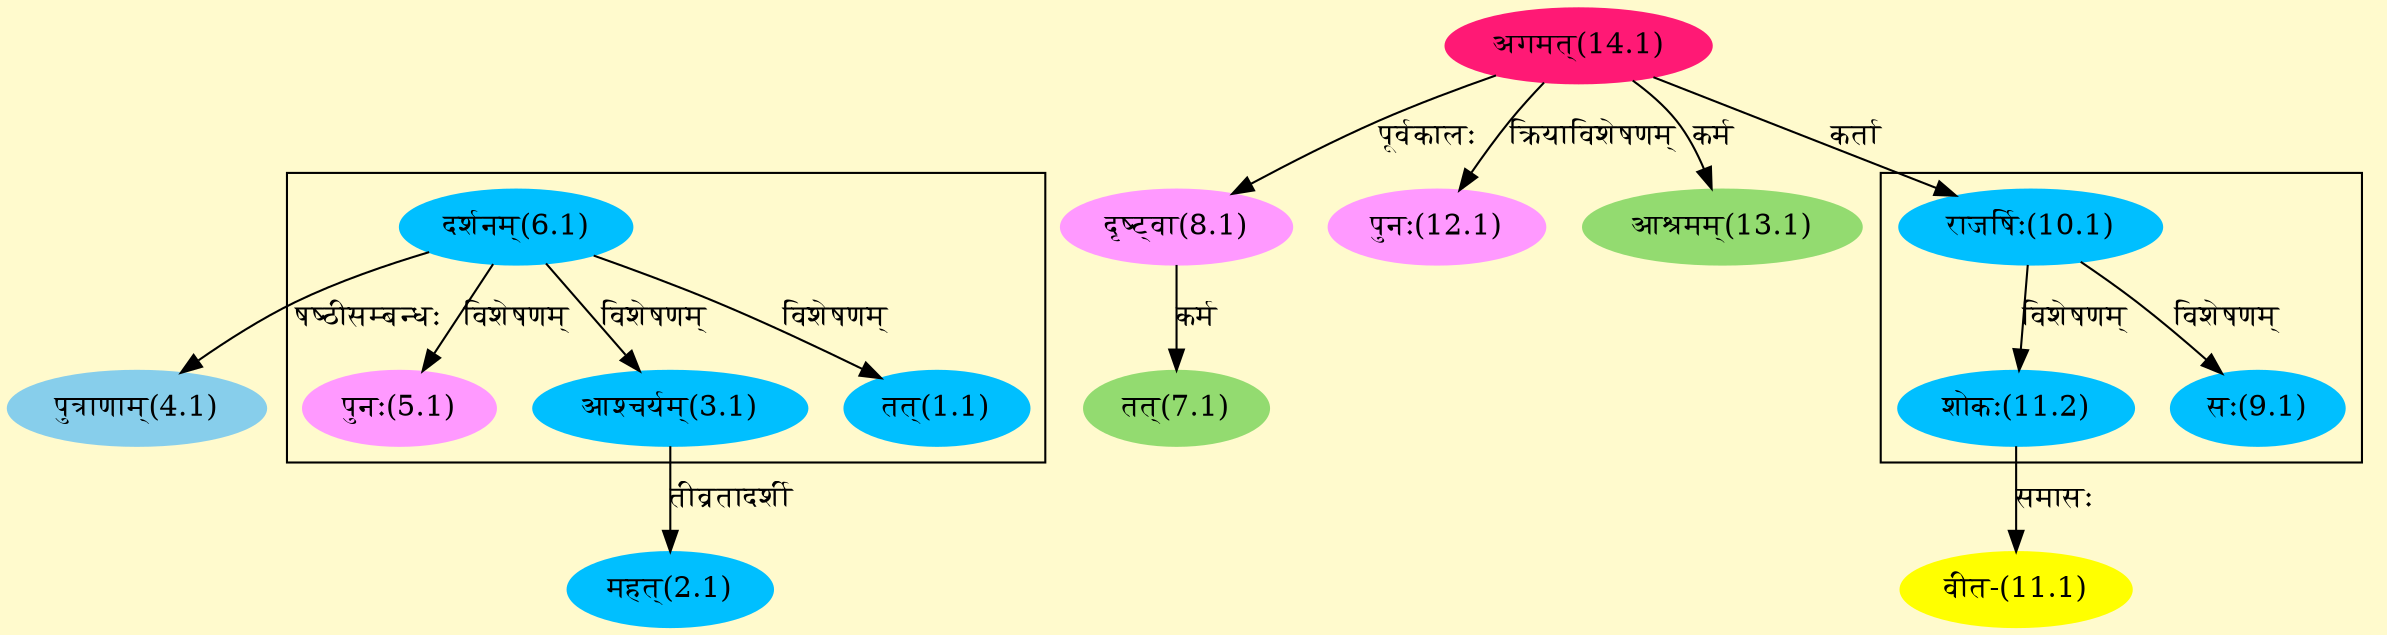digraph G{
rankdir=BT;
 compound=true;
 bgcolor="lemonchiffon1";

subgraph cluster_1{
Node1_1 [style=filled, color="#00BFFF" label = "तत्(1.1)"]
Node6_1 [style=filled, color="#00BFFF" label = "दर्शनम्(6.1)"]
Node3_1 [style=filled, color="#00BFFF" label = "आश्चर्यम्(3.1)"]
Node5_1 [style=filled, color="#FF99FF" label = "पुनः(5.1)"]

}

subgraph cluster_2{
Node9_1 [style=filled, color="#00BFFF" label = "सः(9.1)"]
Node10_1 [style=filled, color="#00BFFF" label = "राजर्षिः(10.1)"]
Node11_2 [style=filled, color="#00BFFF" label = "शोकः(11.2)"]

}
Node2_1 [style=filled, color="#00BFFF" label = "महत्(2.1)"]
Node3_1 [style=filled, color="#00BFFF" label = "आश्चर्यम्(3.1)"]
Node4_1 [style=filled, color="#87CEEB" label = "पुत्राणाम्(4.1)"]
Node6_1 [style=filled, color="#00BFFF" label = "दर्शनम्(6.1)"]
Node [style=filled, color="" label = "()"]
Node7_1 [style=filled, color="#93DB70" label = "तत्(7.1)"]
Node8_1 [style=filled, color="#FF99FF" label = "दृष्ट्वा(8.1)"]
Node14_1 [style=filled, color="#FF1975" label = "अगमत्(14.1)"]
Node10_1 [style=filled, color="#00BFFF" label = "राजर्षिः(10.1)"]
Node11_1 [style=filled, color="#FFFF00" label = "वीत-(11.1)"]
Node11_2 [style=filled, color="#00BFFF" label = "शोकः(11.2)"]
Node12_1 [style=filled, color="#FF99FF" label = "पुनः(12.1)"]
Node13_1 [style=filled, color="#93DB70" label = "आश्रमम्(13.1)"]
/* Start of Relations section */

Node1_1 -> Node6_1 [  label="विशेषणम्"  dir="back" ]
Node2_1 -> Node3_1 [  label="तीव्रतादर्शी"  dir="back" ]
Node3_1 -> Node6_1 [  label="विशेषणम्"  dir="back" ]
Node4_1 -> Node6_1 [  label="षष्ठीसम्बन्धः"  dir="back" ]
Node5_1 -> Node6_1 [  label="विशेषणम्"  dir="back" ]
Node7_1 -> Node8_1 [  label="कर्म"  dir="back" ]
Node8_1 -> Node14_1 [  label="पूर्वकालः"  dir="back" ]
Node9_1 -> Node10_1 [  label="विशेषणम्"  dir="back" ]
Node10_1 -> Node14_1 [  label="कर्ता"  dir="back" ]
Node11_1 -> Node11_2 [  label="समासः"  dir="back" ]
Node11_2 -> Node10_1 [  label="विशेषणम्"  dir="back" ]
Node12_1 -> Node14_1 [  label="क्रियाविशेषणम्"  dir="back" ]
Node13_1 -> Node14_1 [  label="कर्म"  dir="back" ]
}
